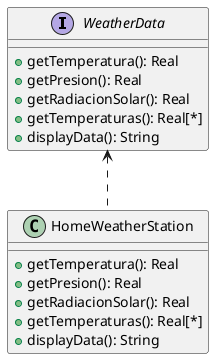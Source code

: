 @startuml Ejercicio19 
'Realmente lo estoy pensando pero es que nose

WeatherData <.. HomeWeatherStation

interface WeatherData{
    +getTemperatura(): Real 
    +getPresion(): Real 
    +getRadiacionSolar(): Real 
    +getTemperaturas(): Real[*]
    +displayData(): String    
}

class  HomeWeatherStation{
    +getTemperatura(): Real 
    +getPresion(): Real 
    +getRadiacionSolar(): Real 
    +getTemperaturas(): Real[*]
    +displayData(): String 
}




@enduml